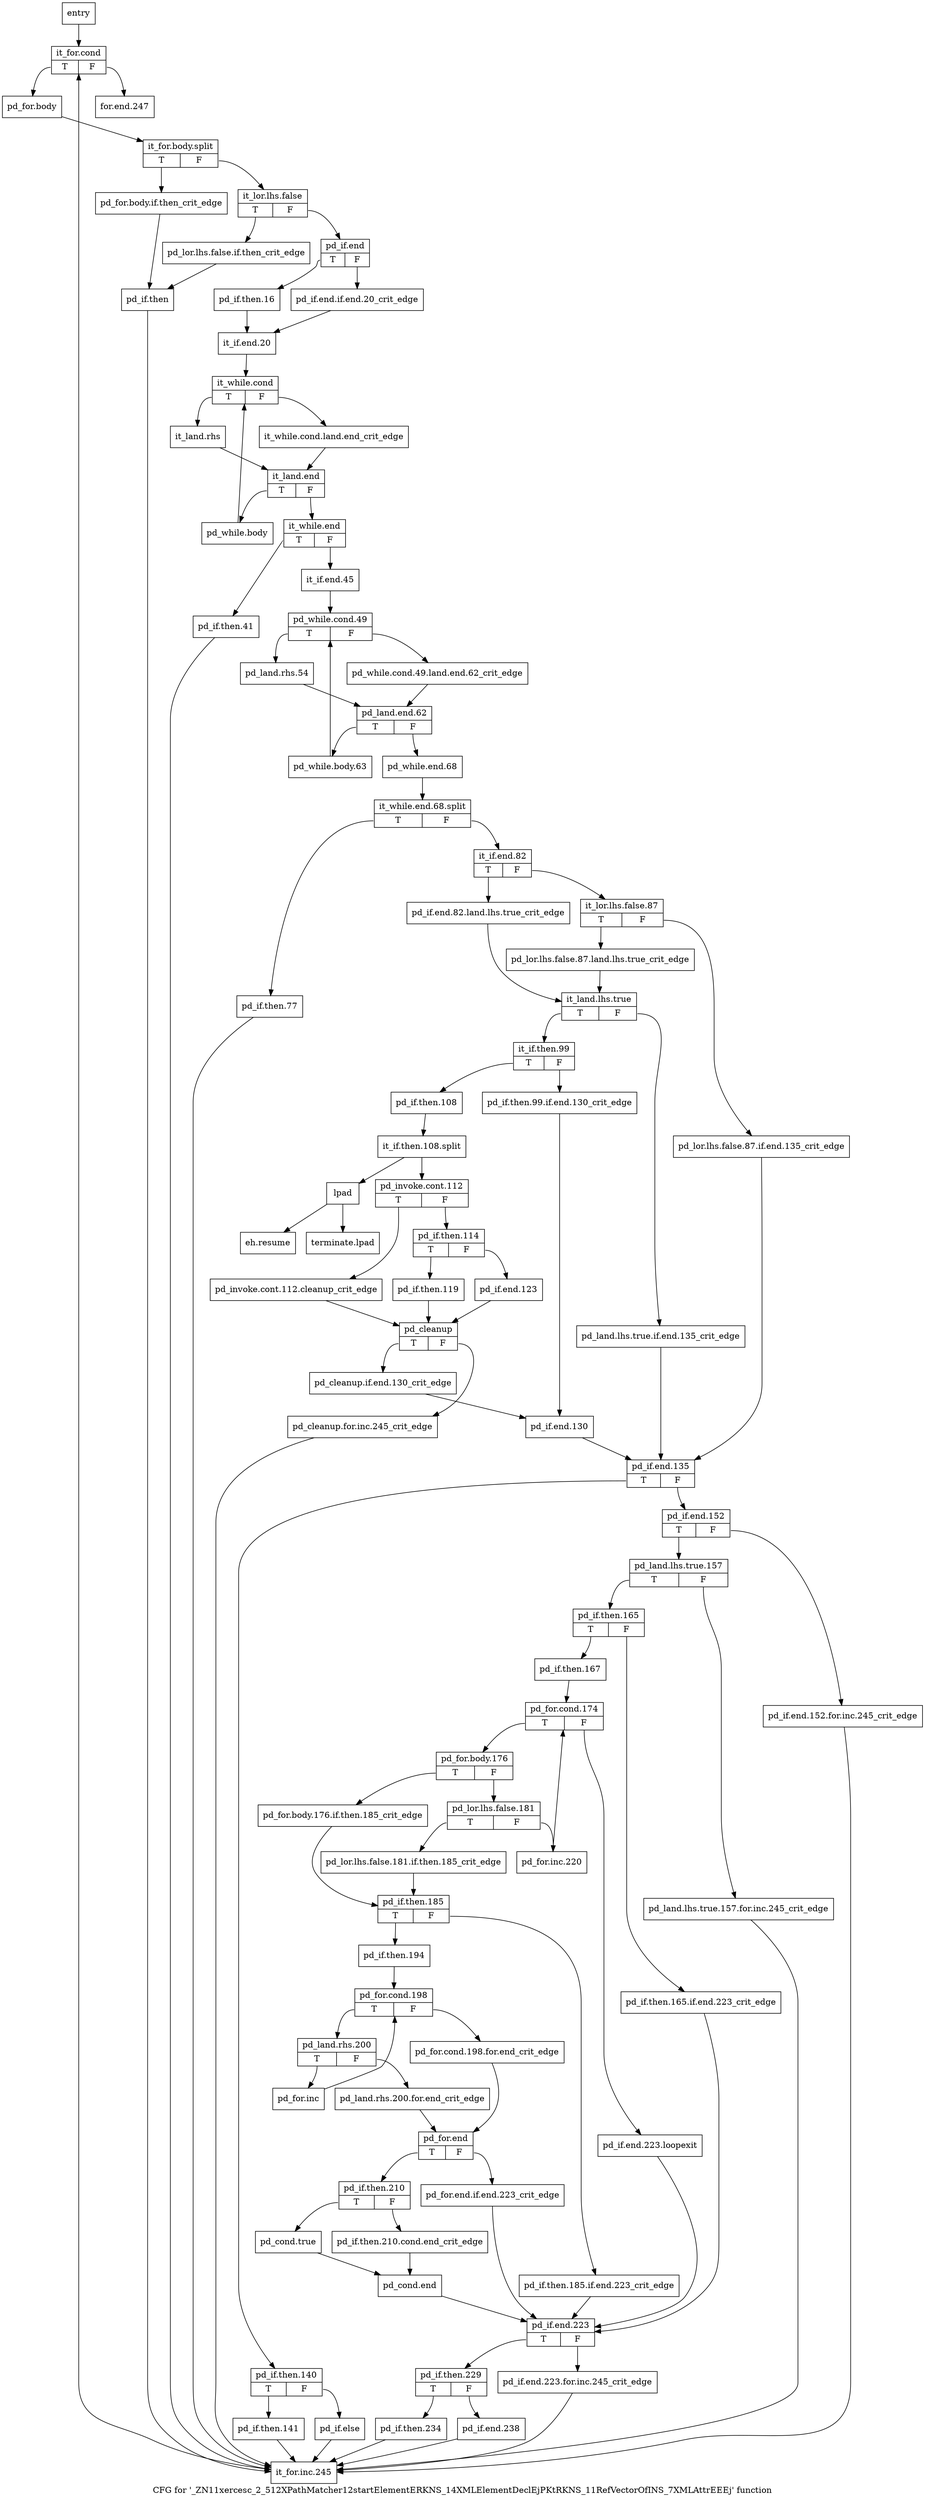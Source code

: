 digraph "CFG for '_ZN11xercesc_2_512XPathMatcher12startElementERKNS_14XMLElementDeclEjPKtRKNS_11RefVectorOfINS_7XMLAttrEEEj' function" {
	label="CFG for '_ZN11xercesc_2_512XPathMatcher12startElementERKNS_14XMLElementDeclEjPKtRKNS_11RefVectorOfINS_7XMLAttrEEEj' function";

	Node0x544e060 [shape=record,label="{entry}"];
	Node0x544e060 -> Node0x544e0b0;
	Node0x544e0b0 [shape=record,label="{it_for.cond|{<s0>T|<s1>F}}"];
	Node0x544e0b0:s0 -> Node0x544e100;
	Node0x544e0b0:s1 -> Node0x544faa0;
	Node0x544e100 [shape=record,label="{pd_for.body}"];
	Node0x544e100 -> Node0xb44ac00;
	Node0xb44ac00 [shape=record,label="{it_for.body.split|{<s0>T|<s1>F}}"];
	Node0xb44ac00:s0 -> Node0x544e150;
	Node0xb44ac00:s1 -> Node0x544e1a0;
	Node0x544e150 [shape=record,label="{pd_for.body.if.then_crit_edge}"];
	Node0x544e150 -> Node0x544e240;
	Node0x544e1a0 [shape=record,label="{it_lor.lhs.false|{<s0>T|<s1>F}}"];
	Node0x544e1a0:s0 -> Node0x544e1f0;
	Node0x544e1a0:s1 -> Node0x544e290;
	Node0x544e1f0 [shape=record,label="{pd_lor.lhs.false.if.then_crit_edge}"];
	Node0x544e1f0 -> Node0x544e240;
	Node0x544e240 [shape=record,label="{pd_if.then}"];
	Node0x544e240 -> Node0x544fa50;
	Node0x544e290 [shape=record,label="{pd_if.end|{<s0>T|<s1>F}}"];
	Node0x544e290:s0 -> Node0x544e330;
	Node0x544e290:s1 -> Node0x544e2e0;
	Node0x544e2e0 [shape=record,label="{pd_if.end.if.end.20_crit_edge}"];
	Node0x544e2e0 -> Node0x544e380;
	Node0x544e330 [shape=record,label="{pd_if.then.16}"];
	Node0x544e330 -> Node0x544e380;
	Node0x544e380 [shape=record,label="{it_if.end.20}"];
	Node0x544e380 -> Node0x544e3d0;
	Node0x544e3d0 [shape=record,label="{it_while.cond|{<s0>T|<s1>F}}"];
	Node0x544e3d0:s0 -> Node0x544e470;
	Node0x544e3d0:s1 -> Node0x544e420;
	Node0x544e420 [shape=record,label="{it_while.cond.land.end_crit_edge}"];
	Node0x544e420 -> Node0x544e4c0;
	Node0x544e470 [shape=record,label="{it_land.rhs}"];
	Node0x544e470 -> Node0x544e4c0;
	Node0x544e4c0 [shape=record,label="{it_land.end|{<s0>T|<s1>F}}"];
	Node0x544e4c0:s0 -> Node0x544e510;
	Node0x544e4c0:s1 -> Node0x544e560;
	Node0x544e510 [shape=record,label="{pd_while.body}"];
	Node0x544e510 -> Node0x544e3d0;
	Node0x544e560 [shape=record,label="{it_while.end|{<s0>T|<s1>F}}"];
	Node0x544e560:s0 -> Node0x544e5b0;
	Node0x544e560:s1 -> Node0x544e600;
	Node0x544e5b0 [shape=record,label="{pd_if.then.41}"];
	Node0x544e5b0 -> Node0x544fa50;
	Node0x544e600 [shape=record,label="{it_if.end.45}"];
	Node0x544e600 -> Node0x544e650;
	Node0x544e650 [shape=record,label="{pd_while.cond.49|{<s0>T|<s1>F}}"];
	Node0x544e650:s0 -> Node0x544e6f0;
	Node0x544e650:s1 -> Node0x544e6a0;
	Node0x544e6a0 [shape=record,label="{pd_while.cond.49.land.end.62_crit_edge}"];
	Node0x544e6a0 -> Node0x544e740;
	Node0x544e6f0 [shape=record,label="{pd_land.rhs.54}"];
	Node0x544e6f0 -> Node0x544e740;
	Node0x544e740 [shape=record,label="{pd_land.end.62|{<s0>T|<s1>F}}"];
	Node0x544e740:s0 -> Node0x544e790;
	Node0x544e740:s1 -> Node0x544e7e0;
	Node0x544e790 [shape=record,label="{pd_while.body.63}"];
	Node0x544e790 -> Node0x544e650;
	Node0x544e7e0 [shape=record,label="{pd_while.end.68}"];
	Node0x544e7e0 -> Node0xb41bf90;
	Node0xb41bf90 [shape=record,label="{it_while.end.68.split|{<s0>T|<s1>F}}"];
	Node0xb41bf90:s0 -> Node0x544e830;
	Node0xb41bf90:s1 -> Node0x544e880;
	Node0x544e830 [shape=record,label="{pd_if.then.77}"];
	Node0x544e830 -> Node0x544fa50;
	Node0x544e880 [shape=record,label="{it_if.end.82|{<s0>T|<s1>F}}"];
	Node0x544e880:s0 -> Node0x544e8d0;
	Node0x544e880:s1 -> Node0x544e920;
	Node0x544e8d0 [shape=record,label="{pd_if.end.82.land.lhs.true_crit_edge}"];
	Node0x544e8d0 -> Node0x544ea10;
	Node0x544e920 [shape=record,label="{it_lor.lhs.false.87|{<s0>T|<s1>F}}"];
	Node0x544e920:s0 -> Node0x544e9c0;
	Node0x544e920:s1 -> Node0x544e970;
	Node0x544e970 [shape=record,label="{pd_lor.lhs.false.87.if.end.135_crit_edge}"];
	Node0x544e970 -> Node0x544eec0;
	Node0x544e9c0 [shape=record,label="{pd_lor.lhs.false.87.land.lhs.true_crit_edge}"];
	Node0x544e9c0 -> Node0x544ea10;
	Node0x544ea10 [shape=record,label="{it_land.lhs.true|{<s0>T|<s1>F}}"];
	Node0x544ea10:s0 -> Node0x544eab0;
	Node0x544ea10:s1 -> Node0x544ea60;
	Node0x544ea60 [shape=record,label="{pd_land.lhs.true.if.end.135_crit_edge}"];
	Node0x544ea60 -> Node0x544eec0;
	Node0x544eab0 [shape=record,label="{it_if.then.99|{<s0>T|<s1>F}}"];
	Node0x544eab0:s0 -> Node0x544eb50;
	Node0x544eab0:s1 -> Node0x544eb00;
	Node0x544eb00 [shape=record,label="{pd_if.then.99.if.end.130_crit_edge}"];
	Node0x544eb00 -> Node0x544ee70;
	Node0x544eb50 [shape=record,label="{pd_if.then.108}"];
	Node0x544eb50 -> Node0xb421760;
	Node0xb421760 [shape=record,label="{it_if.then.108.split}"];
	Node0xb421760 -> Node0x544eba0;
	Node0xb421760 -> Node0x544ece0;
	Node0x544eba0 [shape=record,label="{pd_invoke.cont.112|{<s0>T|<s1>F}}"];
	Node0x544eba0:s0 -> Node0x544ebf0;
	Node0x544eba0:s1 -> Node0x544ec40;
	Node0x544ebf0 [shape=record,label="{pd_invoke.cont.112.cleanup_crit_edge}"];
	Node0x544ebf0 -> Node0x544ed80;
	Node0x544ec40 [shape=record,label="{pd_if.then.114|{<s0>T|<s1>F}}"];
	Node0x544ec40:s0 -> Node0x544ec90;
	Node0x544ec40:s1 -> Node0x544ed30;
	Node0x544ec90 [shape=record,label="{pd_if.then.119}"];
	Node0x544ec90 -> Node0x544ed80;
	Node0x544ece0 [shape=record,label="{lpad}"];
	Node0x544ece0 -> Node0x544faf0;
	Node0x544ece0 -> Node0x544fb40;
	Node0x544ed30 [shape=record,label="{pd_if.end.123}"];
	Node0x544ed30 -> Node0x544ed80;
	Node0x544ed80 [shape=record,label="{pd_cleanup|{<s0>T|<s1>F}}"];
	Node0x544ed80:s0 -> Node0x544ee20;
	Node0x544ed80:s1 -> Node0x544edd0;
	Node0x544edd0 [shape=record,label="{pd_cleanup.for.inc.245_crit_edge}"];
	Node0x544edd0 -> Node0x544fa50;
	Node0x544ee20 [shape=record,label="{pd_cleanup.if.end.130_crit_edge}"];
	Node0x544ee20 -> Node0x544ee70;
	Node0x544ee70 [shape=record,label="{pd_if.end.130}"];
	Node0x544ee70 -> Node0x544eec0;
	Node0x544eec0 [shape=record,label="{pd_if.end.135|{<s0>T|<s1>F}}"];
	Node0x544eec0:s0 -> Node0x544ef10;
	Node0x544eec0:s1 -> Node0x544f000;
	Node0x544ef10 [shape=record,label="{pd_if.then.140|{<s0>T|<s1>F}}"];
	Node0x544ef10:s0 -> Node0x544ef60;
	Node0x544ef10:s1 -> Node0x544efb0;
	Node0x544ef60 [shape=record,label="{pd_if.then.141}"];
	Node0x544ef60 -> Node0x544fa50;
	Node0x544efb0 [shape=record,label="{pd_if.else}"];
	Node0x544efb0 -> Node0x544fa50;
	Node0x544f000 [shape=record,label="{pd_if.end.152|{<s0>T|<s1>F}}"];
	Node0x544f000:s0 -> Node0x544f0a0;
	Node0x544f000:s1 -> Node0x544f050;
	Node0x544f050 [shape=record,label="{pd_if.end.152.for.inc.245_crit_edge}"];
	Node0x544f050 -> Node0x544fa50;
	Node0x544f0a0 [shape=record,label="{pd_land.lhs.true.157|{<s0>T|<s1>F}}"];
	Node0x544f0a0:s0 -> Node0x544f140;
	Node0x544f0a0:s1 -> Node0x544f0f0;
	Node0x544f0f0 [shape=record,label="{pd_land.lhs.true.157.for.inc.245_crit_edge}"];
	Node0x544f0f0 -> Node0x544fa50;
	Node0x544f140 [shape=record,label="{pd_if.then.165|{<s0>T|<s1>F}}"];
	Node0x544f140:s0 -> Node0x544f1e0;
	Node0x544f140:s1 -> Node0x544f190;
	Node0x544f190 [shape=record,label="{pd_if.then.165.if.end.223_crit_edge}"];
	Node0x544f190 -> Node0x544f8c0;
	Node0x544f1e0 [shape=record,label="{pd_if.then.167}"];
	Node0x544f1e0 -> Node0x544f230;
	Node0x544f230 [shape=record,label="{pd_for.cond.174|{<s0>T|<s1>F}}"];
	Node0x544f230:s0 -> Node0x544f280;
	Node0x544f230:s1 -> Node0x544f870;
	Node0x544f280 [shape=record,label="{pd_for.body.176|{<s0>T|<s1>F}}"];
	Node0x544f280:s0 -> Node0x544f2d0;
	Node0x544f280:s1 -> Node0x544f320;
	Node0x544f2d0 [shape=record,label="{pd_for.body.176.if.then.185_crit_edge}"];
	Node0x544f2d0 -> Node0x544f3c0;
	Node0x544f320 [shape=record,label="{pd_lor.lhs.false.181|{<s0>T|<s1>F}}"];
	Node0x544f320:s0 -> Node0x544f370;
	Node0x544f320:s1 -> Node0x544f820;
	Node0x544f370 [shape=record,label="{pd_lor.lhs.false.181.if.then.185_crit_edge}"];
	Node0x544f370 -> Node0x544f3c0;
	Node0x544f3c0 [shape=record,label="{pd_if.then.185|{<s0>T|<s1>F}}"];
	Node0x544f3c0:s0 -> Node0x544f460;
	Node0x544f3c0:s1 -> Node0x544f410;
	Node0x544f410 [shape=record,label="{pd_if.then.185.if.end.223_crit_edge}"];
	Node0x544f410 -> Node0x544f8c0;
	Node0x544f460 [shape=record,label="{pd_if.then.194}"];
	Node0x544f460 -> Node0x544f4b0;
	Node0x544f4b0 [shape=record,label="{pd_for.cond.198|{<s0>T|<s1>F}}"];
	Node0x544f4b0:s0 -> Node0x544f550;
	Node0x544f4b0:s1 -> Node0x544f500;
	Node0x544f500 [shape=record,label="{pd_for.cond.198.for.end_crit_edge}"];
	Node0x544f500 -> Node0x544f640;
	Node0x544f550 [shape=record,label="{pd_land.rhs.200|{<s0>T|<s1>F}}"];
	Node0x544f550:s0 -> Node0x544f5f0;
	Node0x544f550:s1 -> Node0x544f5a0;
	Node0x544f5a0 [shape=record,label="{pd_land.rhs.200.for.end_crit_edge}"];
	Node0x544f5a0 -> Node0x544f640;
	Node0x544f5f0 [shape=record,label="{pd_for.inc}"];
	Node0x544f5f0 -> Node0x544f4b0;
	Node0x544f640 [shape=record,label="{pd_for.end|{<s0>T|<s1>F}}"];
	Node0x544f640:s0 -> Node0x544f6e0;
	Node0x544f640:s1 -> Node0x544f690;
	Node0x544f690 [shape=record,label="{pd_for.end.if.end.223_crit_edge}"];
	Node0x544f690 -> Node0x544f8c0;
	Node0x544f6e0 [shape=record,label="{pd_if.then.210|{<s0>T|<s1>F}}"];
	Node0x544f6e0:s0 -> Node0x544f780;
	Node0x544f6e0:s1 -> Node0x544f730;
	Node0x544f730 [shape=record,label="{pd_if.then.210.cond.end_crit_edge}"];
	Node0x544f730 -> Node0x544f7d0;
	Node0x544f780 [shape=record,label="{pd_cond.true}"];
	Node0x544f780 -> Node0x544f7d0;
	Node0x544f7d0 [shape=record,label="{pd_cond.end}"];
	Node0x544f7d0 -> Node0x544f8c0;
	Node0x544f820 [shape=record,label="{pd_for.inc.220}"];
	Node0x544f820 -> Node0x544f230;
	Node0x544f870 [shape=record,label="{pd_if.end.223.loopexit}"];
	Node0x544f870 -> Node0x544f8c0;
	Node0x544f8c0 [shape=record,label="{pd_if.end.223|{<s0>T|<s1>F}}"];
	Node0x544f8c0:s0 -> Node0x544f960;
	Node0x544f8c0:s1 -> Node0x544f910;
	Node0x544f910 [shape=record,label="{pd_if.end.223.for.inc.245_crit_edge}"];
	Node0x544f910 -> Node0x544fa50;
	Node0x544f960 [shape=record,label="{pd_if.then.229|{<s0>T|<s1>F}}"];
	Node0x544f960:s0 -> Node0x544f9b0;
	Node0x544f960:s1 -> Node0x544fa00;
	Node0x544f9b0 [shape=record,label="{pd_if.then.234}"];
	Node0x544f9b0 -> Node0x544fa50;
	Node0x544fa00 [shape=record,label="{pd_if.end.238}"];
	Node0x544fa00 -> Node0x544fa50;
	Node0x544fa50 [shape=record,label="{it_for.inc.245}"];
	Node0x544fa50 -> Node0x544e0b0;
	Node0x544faa0 [shape=record,label="{for.end.247}"];
	Node0x544faf0 [shape=record,label="{eh.resume}"];
	Node0x544fb40 [shape=record,label="{terminate.lpad}"];
}
